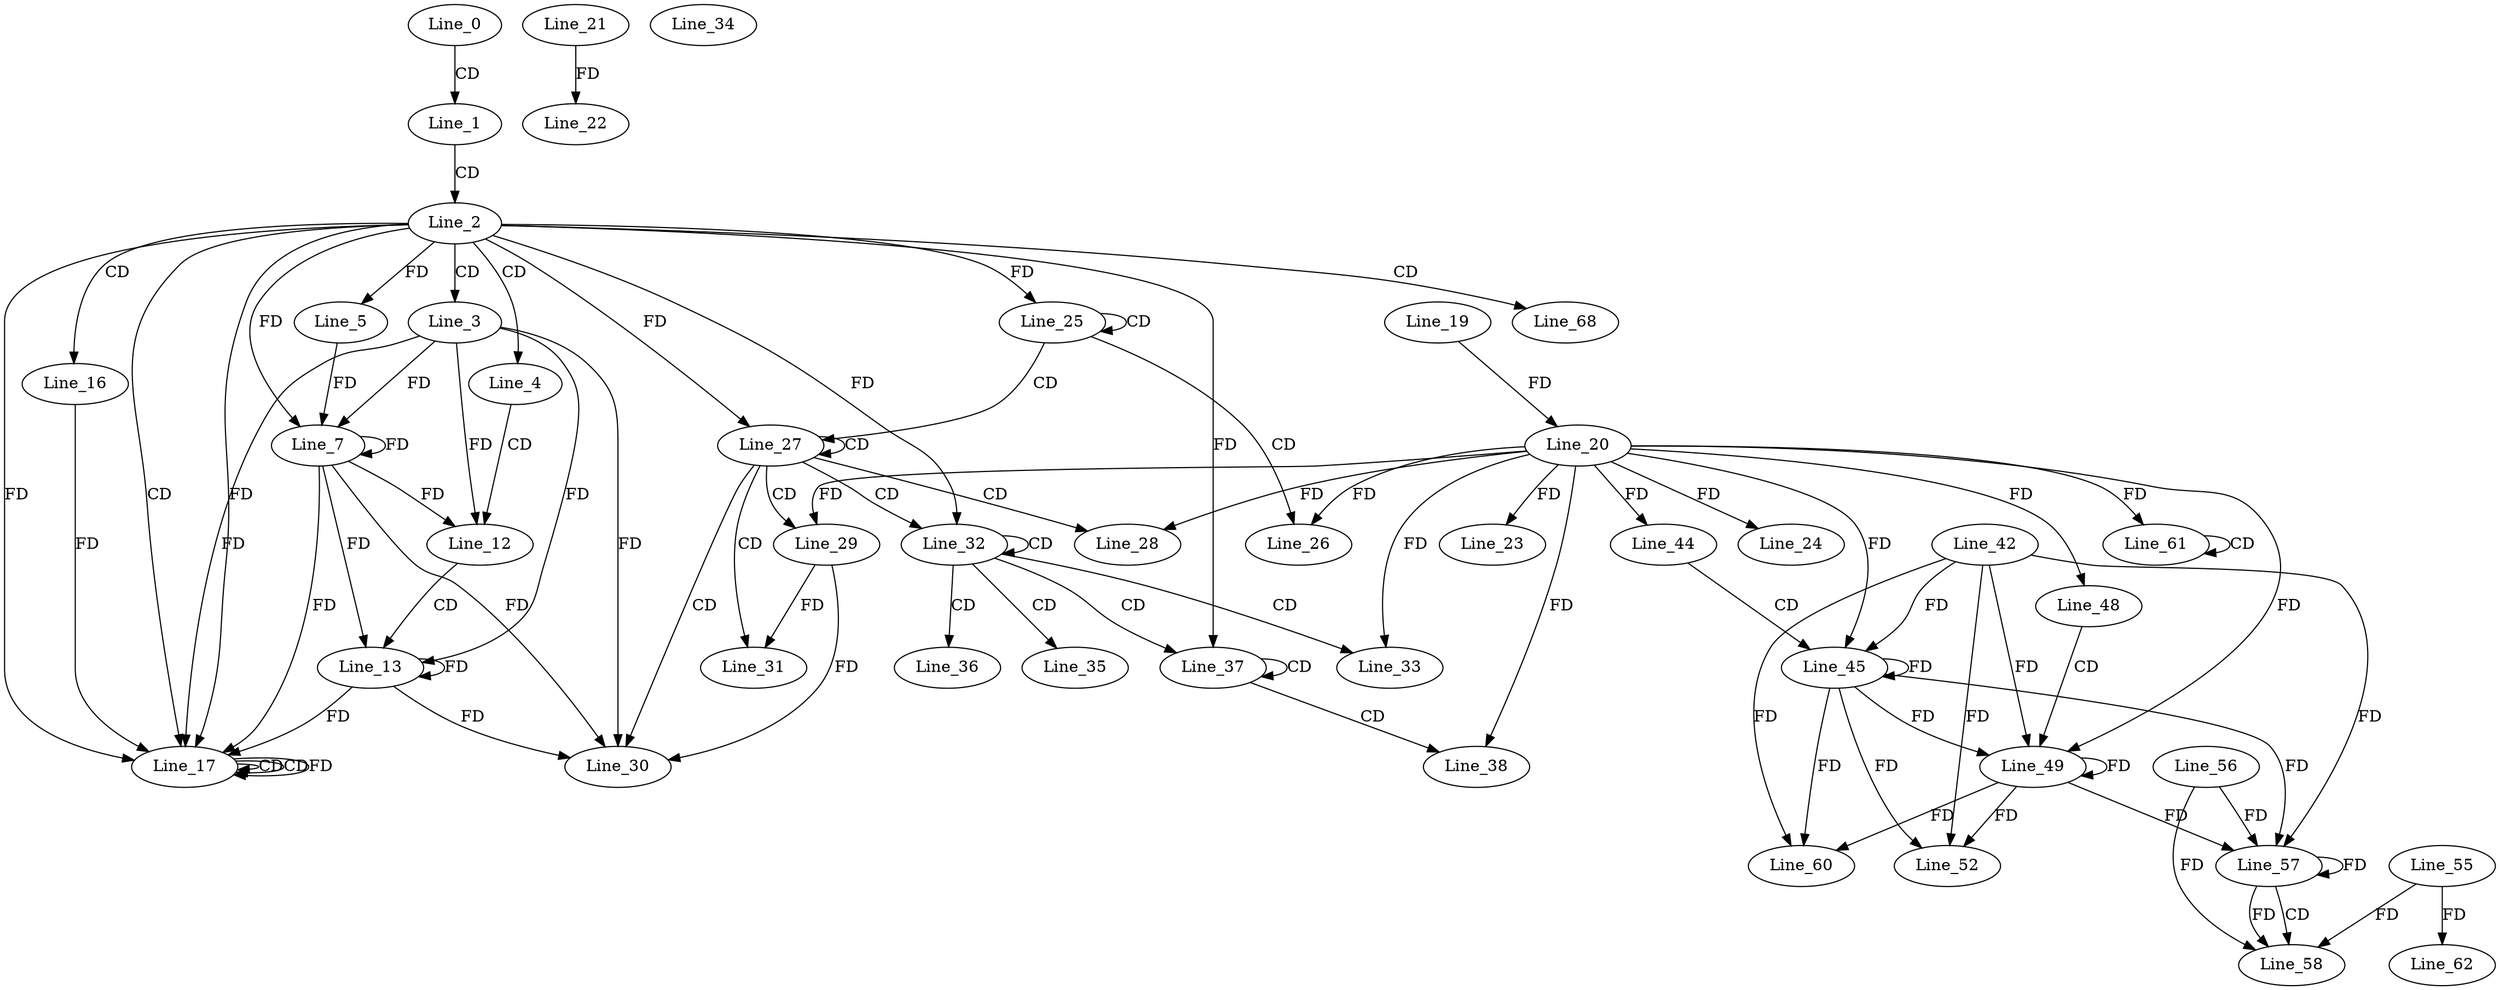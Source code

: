 digraph G {
  Line_0;
  Line_1;
  Line_2;
  Line_3;
  Line_4;
  Line_5;
  Line_7;
  Line_7;
  Line_5;
  Line_12;
  Line_12;
  Line_13;
  Line_13;
  Line_16;
  Line_17;
  Line_17;
  Line_17;
  Line_17;
  Line_17;
  Line_19;
  Line_20;
  Line_21;
  Line_22;
  Line_20;
  Line_23;
  Line_24;
  Line_25;
  Line_25;
  Line_25;
  Line_26;
  Line_27;
  Line_27;
  Line_27;
  Line_28;
  Line_29;
  Line_29;
  Line_30;
  Line_31;
  Line_32;
  Line_32;
  Line_32;
  Line_33;
  Line_34;
  Line_35;
  Line_36;
  Line_37;
  Line_37;
  Line_37;
  Line_38;
  Line_44;
  Line_44;
  Line_45;
  Line_42;
  Line_45;
  Line_48;
  Line_48;
  Line_49;
  Line_49;
  Line_52;
  Line_57;
  Line_56;
  Line_57;
  Line_57;
  Line_58;
  Line_55;
  Line_60;
  Line_61;
  Line_61;
  Line_62;
  Line_68;
  Line_0 -> Line_1 [ label="CD" ];
  Line_1 -> Line_2 [ label="CD" ];
  Line_2 -> Line_3 [ label="CD" ];
  Line_2 -> Line_4 [ label="CD" ];
  Line_2 -> Line_5 [ label="FD" ];
  Line_3 -> Line_7 [ label="FD" ];
  Line_7 -> Line_7 [ label="FD" ];
  Line_2 -> Line_7 [ label="FD" ];
  Line_5 -> Line_7 [ label="FD" ];
  Line_4 -> Line_12 [ label="CD" ];
  Line_3 -> Line_12 [ label="FD" ];
  Line_7 -> Line_12 [ label="FD" ];
  Line_12 -> Line_13 [ label="CD" ];
  Line_3 -> Line_13 [ label="FD" ];
  Line_7 -> Line_13 [ label="FD" ];
  Line_13 -> Line_13 [ label="FD" ];
  Line_2 -> Line_16 [ label="CD" ];
  Line_2 -> Line_17 [ label="CD" ];
  Line_17 -> Line_17 [ label="CD" ];
  Line_2 -> Line_17 [ label="FD" ];
  Line_17 -> Line_17 [ label="CD" ];
  Line_16 -> Line_17 [ label="FD" ];
  Line_17 -> Line_17 [ label="FD" ];
  Line_3 -> Line_17 [ label="FD" ];
  Line_7 -> Line_17 [ label="FD" ];
  Line_13 -> Line_17 [ label="FD" ];
  Line_2 -> Line_17 [ label="FD" ];
  Line_19 -> Line_20 [ label="FD" ];
  Line_21 -> Line_22 [ label="FD" ];
  Line_20 -> Line_23 [ label="FD" ];
  Line_20 -> Line_24 [ label="FD" ];
  Line_25 -> Line_25 [ label="CD" ];
  Line_2 -> Line_25 [ label="FD" ];
  Line_25 -> Line_26 [ label="CD" ];
  Line_20 -> Line_26 [ label="FD" ];
  Line_25 -> Line_27 [ label="CD" ];
  Line_27 -> Line_27 [ label="CD" ];
  Line_2 -> Line_27 [ label="FD" ];
  Line_27 -> Line_28 [ label="CD" ];
  Line_20 -> Line_28 [ label="FD" ];
  Line_27 -> Line_29 [ label="CD" ];
  Line_20 -> Line_29 [ label="FD" ];
  Line_27 -> Line_30 [ label="CD" ];
  Line_29 -> Line_30 [ label="FD" ];
  Line_3 -> Line_30 [ label="FD" ];
  Line_7 -> Line_30 [ label="FD" ];
  Line_13 -> Line_30 [ label="FD" ];
  Line_27 -> Line_31 [ label="CD" ];
  Line_29 -> Line_31 [ label="FD" ];
  Line_27 -> Line_32 [ label="CD" ];
  Line_32 -> Line_32 [ label="CD" ];
  Line_2 -> Line_32 [ label="FD" ];
  Line_32 -> Line_33 [ label="CD" ];
  Line_20 -> Line_33 [ label="FD" ];
  Line_32 -> Line_35 [ label="CD" ];
  Line_32 -> Line_36 [ label="CD" ];
  Line_32 -> Line_37 [ label="CD" ];
  Line_37 -> Line_37 [ label="CD" ];
  Line_2 -> Line_37 [ label="FD" ];
  Line_37 -> Line_38 [ label="CD" ];
  Line_20 -> Line_38 [ label="FD" ];
  Line_20 -> Line_44 [ label="FD" ];
  Line_44 -> Line_45 [ label="CD" ];
  Line_42 -> Line_45 [ label="FD" ];
  Line_45 -> Line_45 [ label="FD" ];
  Line_20 -> Line_45 [ label="FD" ];
  Line_20 -> Line_48 [ label="FD" ];
  Line_48 -> Line_49 [ label="CD" ];
  Line_42 -> Line_49 [ label="FD" ];
  Line_45 -> Line_49 [ label="FD" ];
  Line_49 -> Line_49 [ label="FD" ];
  Line_20 -> Line_49 [ label="FD" ];
  Line_42 -> Line_52 [ label="FD" ];
  Line_45 -> Line_52 [ label="FD" ];
  Line_49 -> Line_52 [ label="FD" ];
  Line_57 -> Line_57 [ label="FD" ];
  Line_56 -> Line_57 [ label="FD" ];
  Line_42 -> Line_57 [ label="FD" ];
  Line_45 -> Line_57 [ label="FD" ];
  Line_49 -> Line_57 [ label="FD" ];
  Line_57 -> Line_58 [ label="CD" ];
  Line_55 -> Line_58 [ label="FD" ];
  Line_57 -> Line_58 [ label="FD" ];
  Line_56 -> Line_58 [ label="FD" ];
  Line_42 -> Line_60 [ label="FD" ];
  Line_45 -> Line_60 [ label="FD" ];
  Line_49 -> Line_60 [ label="FD" ];
  Line_61 -> Line_61 [ label="CD" ];
  Line_20 -> Line_61 [ label="FD" ];
  Line_55 -> Line_62 [ label="FD" ];
  Line_2 -> Line_68 [ label="CD" ];
}
